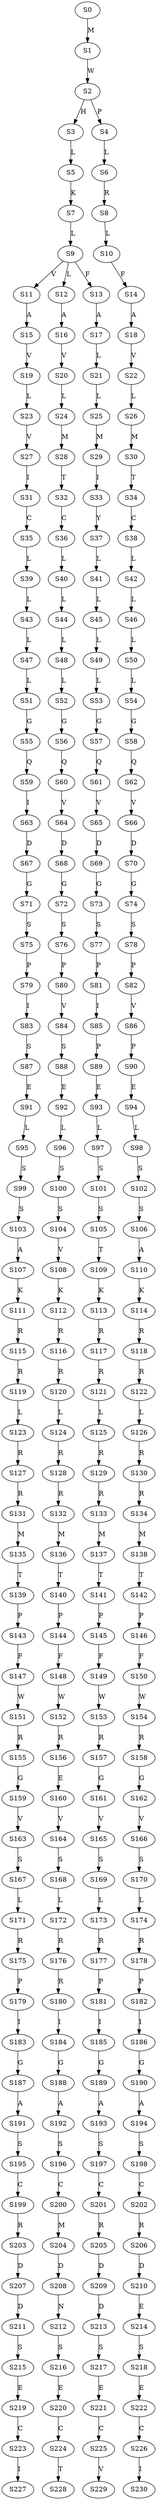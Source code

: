 strict digraph  {
	S0 -> S1 [ label = M ];
	S1 -> S2 [ label = W ];
	S2 -> S3 [ label = H ];
	S2 -> S4 [ label = P ];
	S3 -> S5 [ label = L ];
	S4 -> S6 [ label = L ];
	S5 -> S7 [ label = K ];
	S6 -> S8 [ label = R ];
	S7 -> S9 [ label = L ];
	S8 -> S10 [ label = L ];
	S9 -> S11 [ label = V ];
	S9 -> S12 [ label = L ];
	S9 -> S13 [ label = F ];
	S10 -> S14 [ label = F ];
	S11 -> S15 [ label = A ];
	S12 -> S16 [ label = A ];
	S13 -> S17 [ label = A ];
	S14 -> S18 [ label = A ];
	S15 -> S19 [ label = V ];
	S16 -> S20 [ label = V ];
	S17 -> S21 [ label = L ];
	S18 -> S22 [ label = V ];
	S19 -> S23 [ label = L ];
	S20 -> S24 [ label = L ];
	S21 -> S25 [ label = L ];
	S22 -> S26 [ label = L ];
	S23 -> S27 [ label = V ];
	S24 -> S28 [ label = M ];
	S25 -> S29 [ label = M ];
	S26 -> S30 [ label = M ];
	S27 -> S31 [ label = I ];
	S28 -> S32 [ label = T ];
	S29 -> S33 [ label = I ];
	S30 -> S34 [ label = T ];
	S31 -> S35 [ label = C ];
	S32 -> S36 [ label = C ];
	S33 -> S37 [ label = Y ];
	S34 -> S38 [ label = C ];
	S35 -> S39 [ label = L ];
	S36 -> S40 [ label = L ];
	S37 -> S41 [ label = L ];
	S38 -> S42 [ label = L ];
	S39 -> S43 [ label = L ];
	S40 -> S44 [ label = L ];
	S41 -> S45 [ label = L ];
	S42 -> S46 [ label = L ];
	S43 -> S47 [ label = L ];
	S44 -> S48 [ label = L ];
	S45 -> S49 [ label = L ];
	S46 -> S50 [ label = L ];
	S47 -> S51 [ label = L ];
	S48 -> S52 [ label = L ];
	S49 -> S53 [ label = L ];
	S50 -> S54 [ label = L ];
	S51 -> S55 [ label = G ];
	S52 -> S56 [ label = G ];
	S53 -> S57 [ label = G ];
	S54 -> S58 [ label = G ];
	S55 -> S59 [ label = Q ];
	S56 -> S60 [ label = Q ];
	S57 -> S61 [ label = Q ];
	S58 -> S62 [ label = Q ];
	S59 -> S63 [ label = I ];
	S60 -> S64 [ label = V ];
	S61 -> S65 [ label = V ];
	S62 -> S66 [ label = V ];
	S63 -> S67 [ label = D ];
	S64 -> S68 [ label = D ];
	S65 -> S69 [ label = D ];
	S66 -> S70 [ label = D ];
	S67 -> S71 [ label = G ];
	S68 -> S72 [ label = G ];
	S69 -> S73 [ label = G ];
	S70 -> S74 [ label = G ];
	S71 -> S75 [ label = S ];
	S72 -> S76 [ label = S ];
	S73 -> S77 [ label = S ];
	S74 -> S78 [ label = S ];
	S75 -> S79 [ label = P ];
	S76 -> S80 [ label = P ];
	S77 -> S81 [ label = P ];
	S78 -> S82 [ label = P ];
	S79 -> S83 [ label = I ];
	S80 -> S84 [ label = V ];
	S81 -> S85 [ label = I ];
	S82 -> S86 [ label = V ];
	S83 -> S87 [ label = S ];
	S84 -> S88 [ label = S ];
	S85 -> S89 [ label = P ];
	S86 -> S90 [ label = P ];
	S87 -> S91 [ label = E ];
	S88 -> S92 [ label = E ];
	S89 -> S93 [ label = E ];
	S90 -> S94 [ label = E ];
	S91 -> S95 [ label = L ];
	S92 -> S96 [ label = L ];
	S93 -> S97 [ label = L ];
	S94 -> S98 [ label = L ];
	S95 -> S99 [ label = S ];
	S96 -> S100 [ label = S ];
	S97 -> S101 [ label = S ];
	S98 -> S102 [ label = S ];
	S99 -> S103 [ label = S ];
	S100 -> S104 [ label = S ];
	S101 -> S105 [ label = S ];
	S102 -> S106 [ label = S ];
	S103 -> S107 [ label = A ];
	S104 -> S108 [ label = V ];
	S105 -> S109 [ label = T ];
	S106 -> S110 [ label = A ];
	S107 -> S111 [ label = K ];
	S108 -> S112 [ label = K ];
	S109 -> S113 [ label = K ];
	S110 -> S114 [ label = K ];
	S111 -> S115 [ label = R ];
	S112 -> S116 [ label = R ];
	S113 -> S117 [ label = R ];
	S114 -> S118 [ label = R ];
	S115 -> S119 [ label = R ];
	S116 -> S120 [ label = R ];
	S117 -> S121 [ label = R ];
	S118 -> S122 [ label = R ];
	S119 -> S123 [ label = L ];
	S120 -> S124 [ label = L ];
	S121 -> S125 [ label = L ];
	S122 -> S126 [ label = L ];
	S123 -> S127 [ label = R ];
	S124 -> S128 [ label = R ];
	S125 -> S129 [ label = R ];
	S126 -> S130 [ label = R ];
	S127 -> S131 [ label = R ];
	S128 -> S132 [ label = R ];
	S129 -> S133 [ label = R ];
	S130 -> S134 [ label = R ];
	S131 -> S135 [ label = M ];
	S132 -> S136 [ label = M ];
	S133 -> S137 [ label = M ];
	S134 -> S138 [ label = M ];
	S135 -> S139 [ label = T ];
	S136 -> S140 [ label = T ];
	S137 -> S141 [ label = T ];
	S138 -> S142 [ label = T ];
	S139 -> S143 [ label = P ];
	S140 -> S144 [ label = P ];
	S141 -> S145 [ label = P ];
	S142 -> S146 [ label = P ];
	S143 -> S147 [ label = F ];
	S144 -> S148 [ label = F ];
	S145 -> S149 [ label = F ];
	S146 -> S150 [ label = F ];
	S147 -> S151 [ label = W ];
	S148 -> S152 [ label = W ];
	S149 -> S153 [ label = W ];
	S150 -> S154 [ label = W ];
	S151 -> S155 [ label = R ];
	S152 -> S156 [ label = R ];
	S153 -> S157 [ label = R ];
	S154 -> S158 [ label = R ];
	S155 -> S159 [ label = G ];
	S156 -> S160 [ label = E ];
	S157 -> S161 [ label = G ];
	S158 -> S162 [ label = G ];
	S159 -> S163 [ label = V ];
	S160 -> S164 [ label = V ];
	S161 -> S165 [ label = V ];
	S162 -> S166 [ label = V ];
	S163 -> S167 [ label = S ];
	S164 -> S168 [ label = S ];
	S165 -> S169 [ label = S ];
	S166 -> S170 [ label = S ];
	S167 -> S171 [ label = L ];
	S168 -> S172 [ label = L ];
	S169 -> S173 [ label = L ];
	S170 -> S174 [ label = L ];
	S171 -> S175 [ label = R ];
	S172 -> S176 [ label = R ];
	S173 -> S177 [ label = R ];
	S174 -> S178 [ label = R ];
	S175 -> S179 [ label = P ];
	S176 -> S180 [ label = R ];
	S177 -> S181 [ label = P ];
	S178 -> S182 [ label = P ];
	S179 -> S183 [ label = I ];
	S180 -> S184 [ label = I ];
	S181 -> S185 [ label = I ];
	S182 -> S186 [ label = I ];
	S183 -> S187 [ label = G ];
	S184 -> S188 [ label = G ];
	S185 -> S189 [ label = G ];
	S186 -> S190 [ label = G ];
	S187 -> S191 [ label = A ];
	S188 -> S192 [ label = A ];
	S189 -> S193 [ label = A ];
	S190 -> S194 [ label = A ];
	S191 -> S195 [ label = S ];
	S192 -> S196 [ label = S ];
	S193 -> S197 [ label = S ];
	S194 -> S198 [ label = S ];
	S195 -> S199 [ label = C ];
	S196 -> S200 [ label = C ];
	S197 -> S201 [ label = C ];
	S198 -> S202 [ label = C ];
	S199 -> S203 [ label = R ];
	S200 -> S204 [ label = M ];
	S201 -> S205 [ label = R ];
	S202 -> S206 [ label = R ];
	S203 -> S207 [ label = D ];
	S204 -> S208 [ label = D ];
	S205 -> S209 [ label = D ];
	S206 -> S210 [ label = D ];
	S207 -> S211 [ label = D ];
	S208 -> S212 [ label = N ];
	S209 -> S213 [ label = D ];
	S210 -> S214 [ label = E ];
	S211 -> S215 [ label = S ];
	S212 -> S216 [ label = S ];
	S213 -> S217 [ label = S ];
	S214 -> S218 [ label = S ];
	S215 -> S219 [ label = E ];
	S216 -> S220 [ label = E ];
	S217 -> S221 [ label = E ];
	S218 -> S222 [ label = E ];
	S219 -> S223 [ label = C ];
	S220 -> S224 [ label = C ];
	S221 -> S225 [ label = C ];
	S222 -> S226 [ label = C ];
	S223 -> S227 [ label = I ];
	S224 -> S228 [ label = T ];
	S225 -> S229 [ label = V ];
	S226 -> S230 [ label = I ];
}
